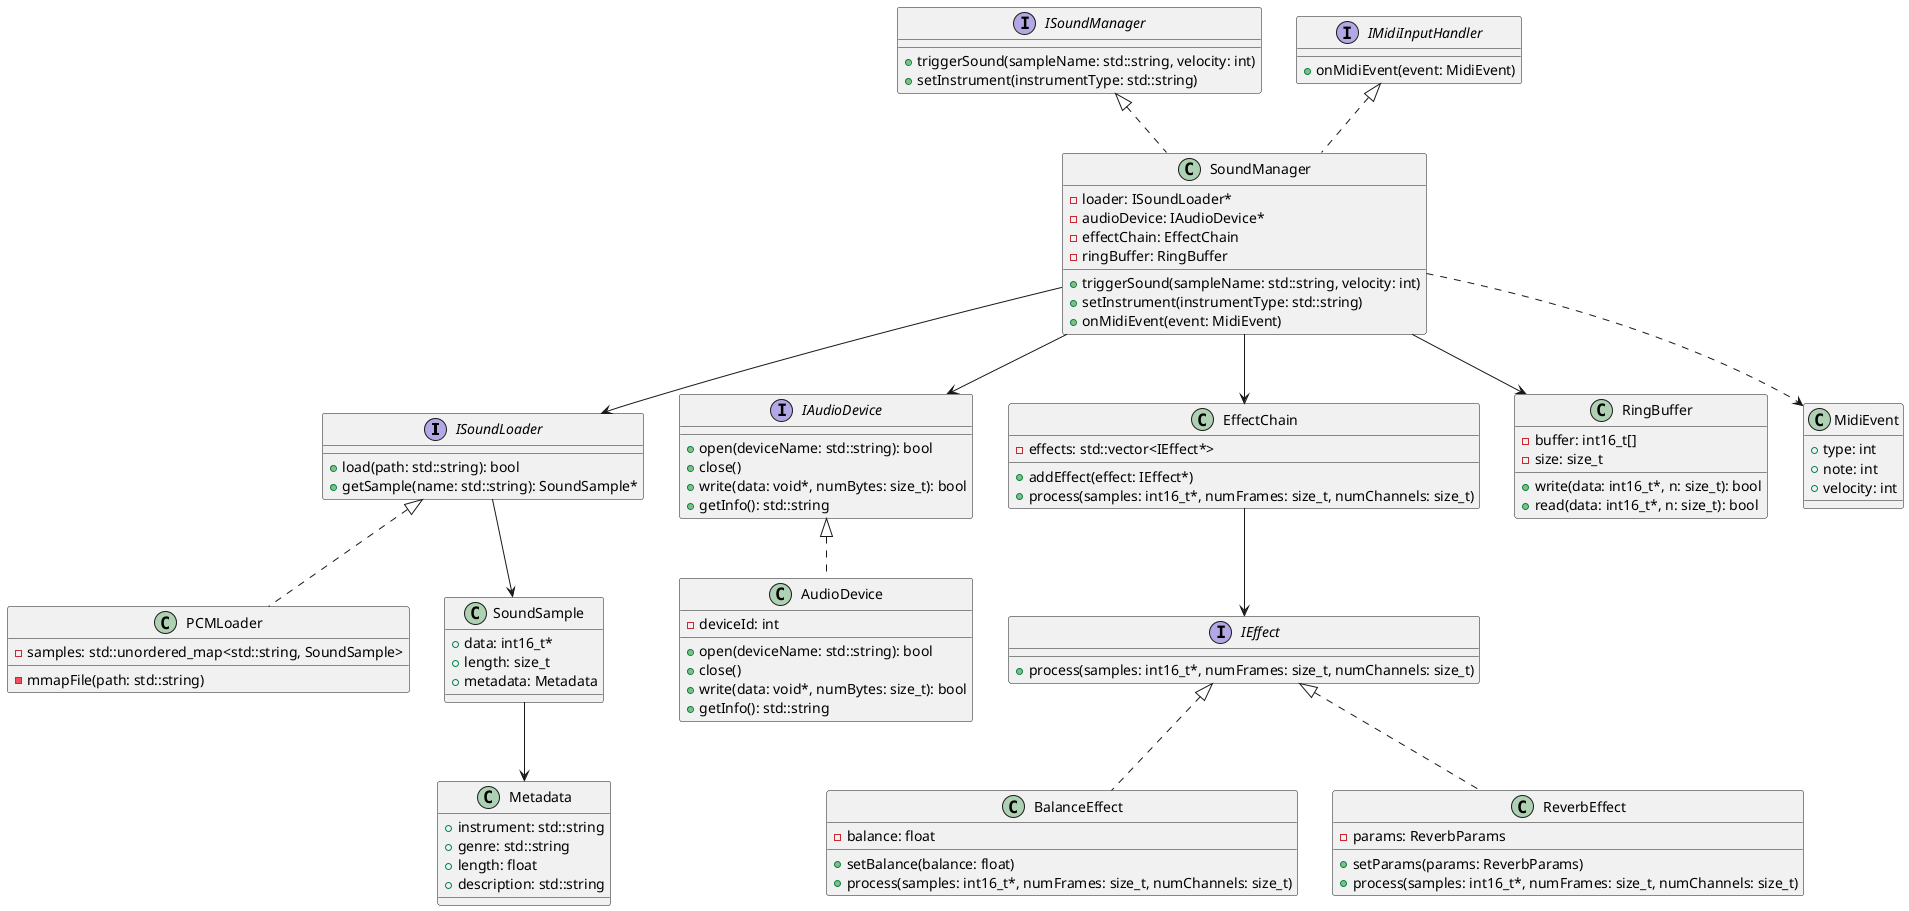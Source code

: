 @startuml
' ====== Interfaces ======
interface ISoundLoader {
    +load(path: std::string): bool
    +getSample(name: std::string): SoundSample*
}

interface ISoundManager {
    +triggerSound(sampleName: std::string, velocity: int)
    +setInstrument(instrumentType: std::string)
}

interface IAudioDevice {
    +open(deviceName: std::string): bool
    +close()
    +write(data: void*, numBytes: size_t): bool
    +getInfo(): std::string
}

interface IMidiInputHandler {
    +onMidiEvent(event: MidiEvent)
}

interface IEffect {
    +process(samples: int16_t*, numFrames: size_t, numChannels: size_t)
}

' ====== Concrete Classes ======
class PCMLoader implements ISoundLoader {
    - mmapFile(path: std::string)
    - samples: std::unordered_map<std::string, SoundSample>
}

class SoundSample {
    +data: int16_t*
    +length: size_t
    +metadata: Metadata
}

class SoundManager implements ISoundManager, IMidiInputHandler {
    - loader: ISoundLoader*
    - audioDevice: IAudioDevice*
    - effectChain: EffectChain
    - ringBuffer: RingBuffer
    +triggerSound(sampleName: std::string, velocity: int)
    +setInstrument(instrumentType: std::string)
    +onMidiEvent(event: MidiEvent)
}

class AudioDevice implements IAudioDevice {
    - deviceId: int
    +open(deviceName: std::string): bool
    +close()
    +write(data: void*, numBytes: size_t): bool
    +getInfo(): std::string
}

class EffectChain {
    - effects: std::vector<IEffect*>
    +addEffect(effect: IEffect*)
    +process(samples: int16_t*, numFrames: size_t, numChannels: size_t)
}

class BalanceEffect implements IEffect {
    - balance: float
    +setBalance(balance: float)
    +process(samples: int16_t*, numFrames: size_t, numChannels: size_t)
}

class ReverbEffect implements IEffect {
    - params: ReverbParams
    +setParams(params: ReverbParams)
    +process(samples: int16_t*, numFrames: size_t, numChannels: size_t)
}

class RingBuffer {
    - buffer: int16_t[]
    - size: size_t
    +write(data: int16_t*, n: size_t): bool
    +read(data: int16_t*, n: size_t): bool
}

class Metadata {
    +instrument: std::string
    +genre: std::string
    +length: float
    +description: std::string
}

class MidiEvent {
    +type: int
    +note: int
    +velocity: int
}

' ====== Relationships ======
SoundManager --> ISoundLoader
SoundManager --> IAudioDevice
SoundManager --> EffectChain
SoundManager --> RingBuffer
EffectChain --> IEffect
ISoundLoader --> SoundSample
SoundSample --> Metadata
SoundManager ..> MidiEvent
@enduml
